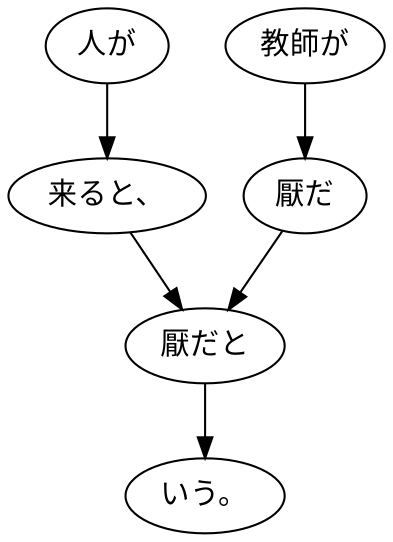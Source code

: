 digraph graph329 {
	node0 [label="人が"];
	node1 [label="来ると、"];
	node2 [label="教師が"];
	node3 [label="厭だ"];
	node4 [label="厭だと"];
	node5 [label="いう。"];
	node0 -> node1;
	node1 -> node4;
	node2 -> node3;
	node3 -> node4;
	node4 -> node5;
}
